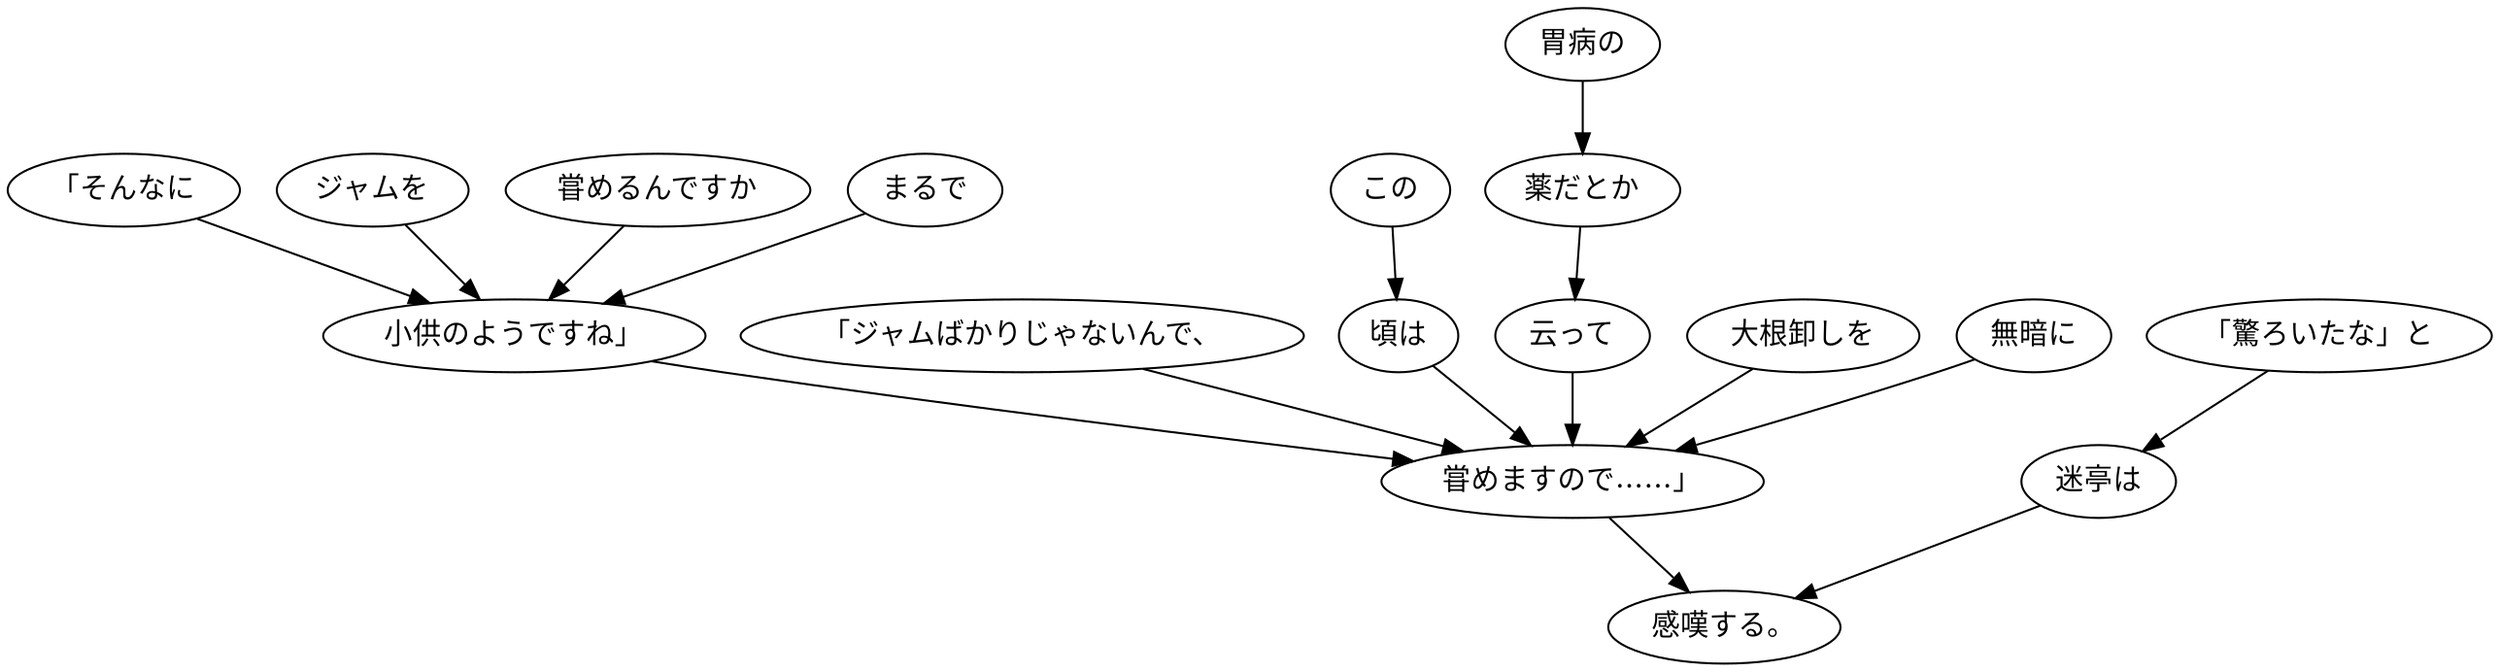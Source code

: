 digraph graph1408 {
	node0 [label="「そんなに"];
	node1 [label="ジャムを"];
	node2 [label="甞めるんですか"];
	node3 [label="まるで"];
	node4 [label="小供のようですね」"];
	node5 [label="「ジャムばかりじゃないんで、"];
	node6 [label="この"];
	node7 [label="頃は"];
	node8 [label="胃病の"];
	node9 [label="薬だとか"];
	node10 [label="云って"];
	node11 [label="大根卸しを"];
	node12 [label="無暗に"];
	node13 [label="甞めますので……」"];
	node14 [label="「驚ろいたな」と"];
	node15 [label="迷亭は"];
	node16 [label="感嘆する。"];
	node0 -> node4;
	node1 -> node4;
	node2 -> node4;
	node3 -> node4;
	node4 -> node13;
	node5 -> node13;
	node6 -> node7;
	node7 -> node13;
	node8 -> node9;
	node9 -> node10;
	node10 -> node13;
	node11 -> node13;
	node12 -> node13;
	node13 -> node16;
	node14 -> node15;
	node15 -> node16;
}
